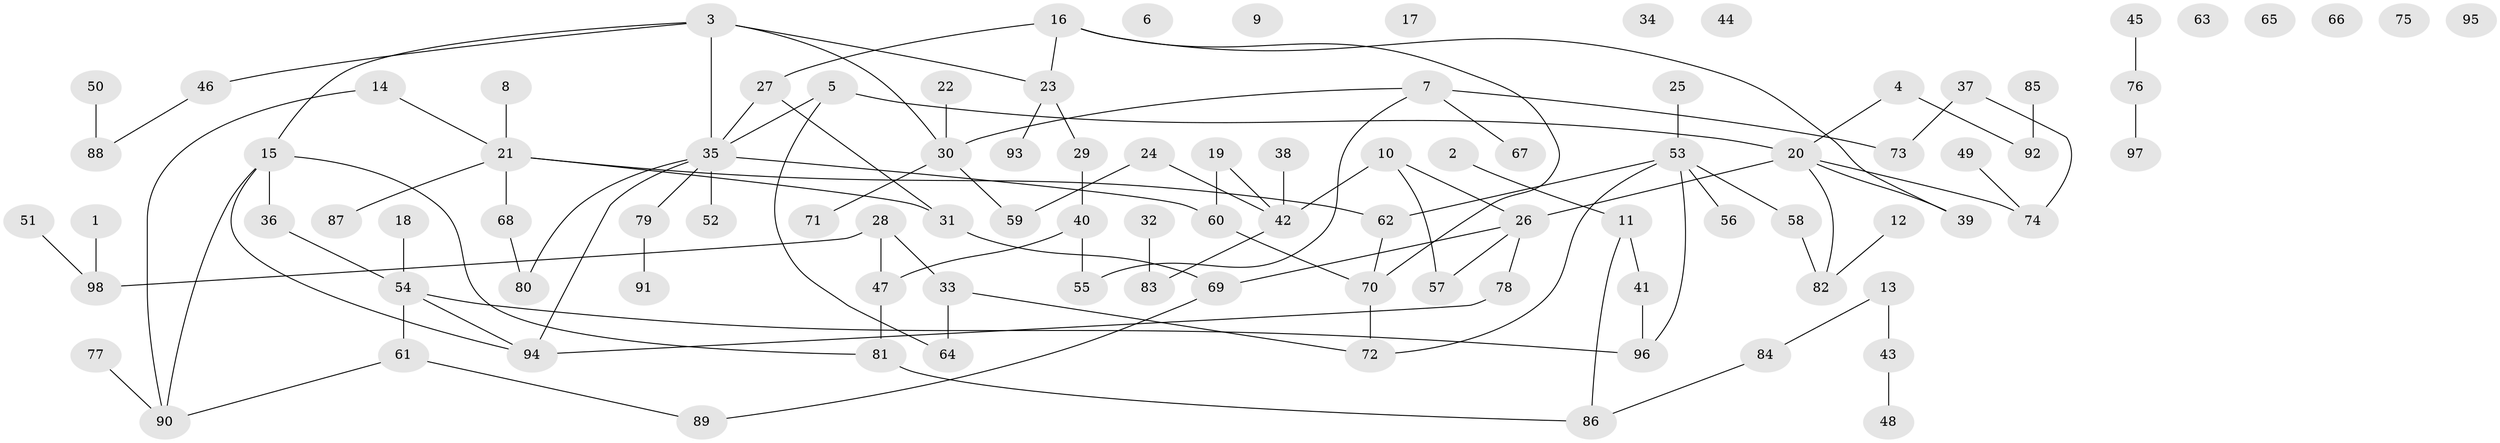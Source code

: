 // Generated by graph-tools (version 1.1) at 2025/25/03/09/25 03:25:19]
// undirected, 98 vertices, 110 edges
graph export_dot {
graph [start="1"]
  node [color=gray90,style=filled];
  1;
  2;
  3;
  4;
  5;
  6;
  7;
  8;
  9;
  10;
  11;
  12;
  13;
  14;
  15;
  16;
  17;
  18;
  19;
  20;
  21;
  22;
  23;
  24;
  25;
  26;
  27;
  28;
  29;
  30;
  31;
  32;
  33;
  34;
  35;
  36;
  37;
  38;
  39;
  40;
  41;
  42;
  43;
  44;
  45;
  46;
  47;
  48;
  49;
  50;
  51;
  52;
  53;
  54;
  55;
  56;
  57;
  58;
  59;
  60;
  61;
  62;
  63;
  64;
  65;
  66;
  67;
  68;
  69;
  70;
  71;
  72;
  73;
  74;
  75;
  76;
  77;
  78;
  79;
  80;
  81;
  82;
  83;
  84;
  85;
  86;
  87;
  88;
  89;
  90;
  91;
  92;
  93;
  94;
  95;
  96;
  97;
  98;
  1 -- 98;
  2 -- 11;
  3 -- 15;
  3 -- 23;
  3 -- 30;
  3 -- 35;
  3 -- 46;
  4 -- 20;
  4 -- 92;
  5 -- 20;
  5 -- 35;
  5 -- 64;
  7 -- 30;
  7 -- 55;
  7 -- 67;
  7 -- 73;
  8 -- 21;
  10 -- 26;
  10 -- 42;
  10 -- 57;
  11 -- 41;
  11 -- 86;
  12 -- 82;
  13 -- 43;
  13 -- 84;
  14 -- 21;
  14 -- 90;
  15 -- 36;
  15 -- 81;
  15 -- 90;
  15 -- 94;
  16 -- 23;
  16 -- 27;
  16 -- 39;
  16 -- 70;
  18 -- 54;
  19 -- 42;
  19 -- 60;
  20 -- 26;
  20 -- 39;
  20 -- 74;
  20 -- 82;
  21 -- 31;
  21 -- 62;
  21 -- 68;
  21 -- 87;
  22 -- 30;
  23 -- 29;
  23 -- 93;
  24 -- 42;
  24 -- 59;
  25 -- 53;
  26 -- 57;
  26 -- 69;
  26 -- 78;
  27 -- 31;
  27 -- 35;
  28 -- 33;
  28 -- 47;
  28 -- 98;
  29 -- 40;
  30 -- 59;
  30 -- 71;
  31 -- 69;
  32 -- 83;
  33 -- 64;
  33 -- 72;
  35 -- 52;
  35 -- 60;
  35 -- 79;
  35 -- 80;
  35 -- 94;
  36 -- 54;
  37 -- 73;
  37 -- 74;
  38 -- 42;
  40 -- 47;
  40 -- 55;
  41 -- 96;
  42 -- 83;
  43 -- 48;
  45 -- 76;
  46 -- 88;
  47 -- 81;
  49 -- 74;
  50 -- 88;
  51 -- 98;
  53 -- 56;
  53 -- 58;
  53 -- 62;
  53 -- 72;
  53 -- 96;
  54 -- 61;
  54 -- 94;
  54 -- 96;
  58 -- 82;
  60 -- 70;
  61 -- 89;
  61 -- 90;
  62 -- 70;
  68 -- 80;
  69 -- 89;
  70 -- 72;
  76 -- 97;
  77 -- 90;
  78 -- 94;
  79 -- 91;
  81 -- 86;
  84 -- 86;
  85 -- 92;
}
